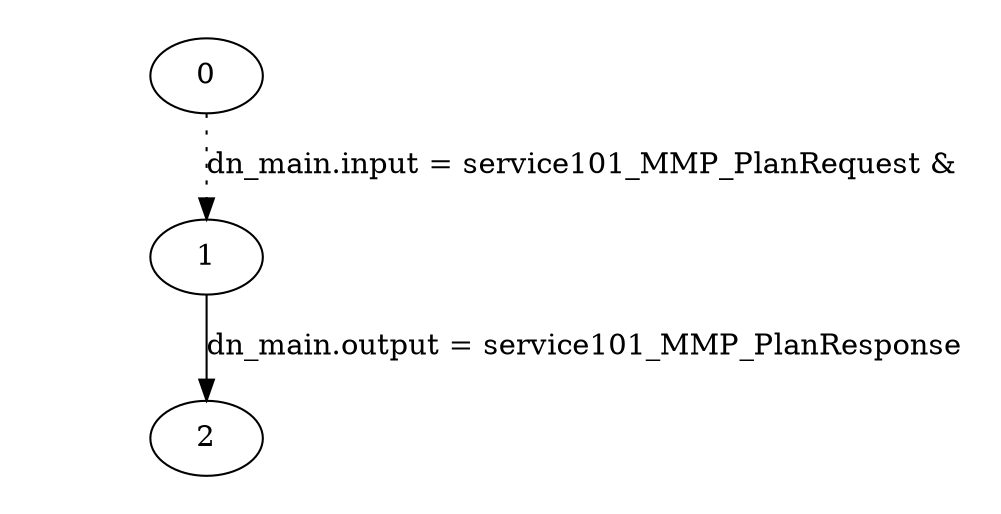 digraph plan_fsm {
ratio="1.3";
margin="0.2";
size="8.0,11.4";
"0" -> "1" [style=dotted label="dn_main.input = service101_MMP_PlanRequest &\n"]
"1" -> "2" [label="dn_main.output = service101_MMP_PlanResponse"]
}

